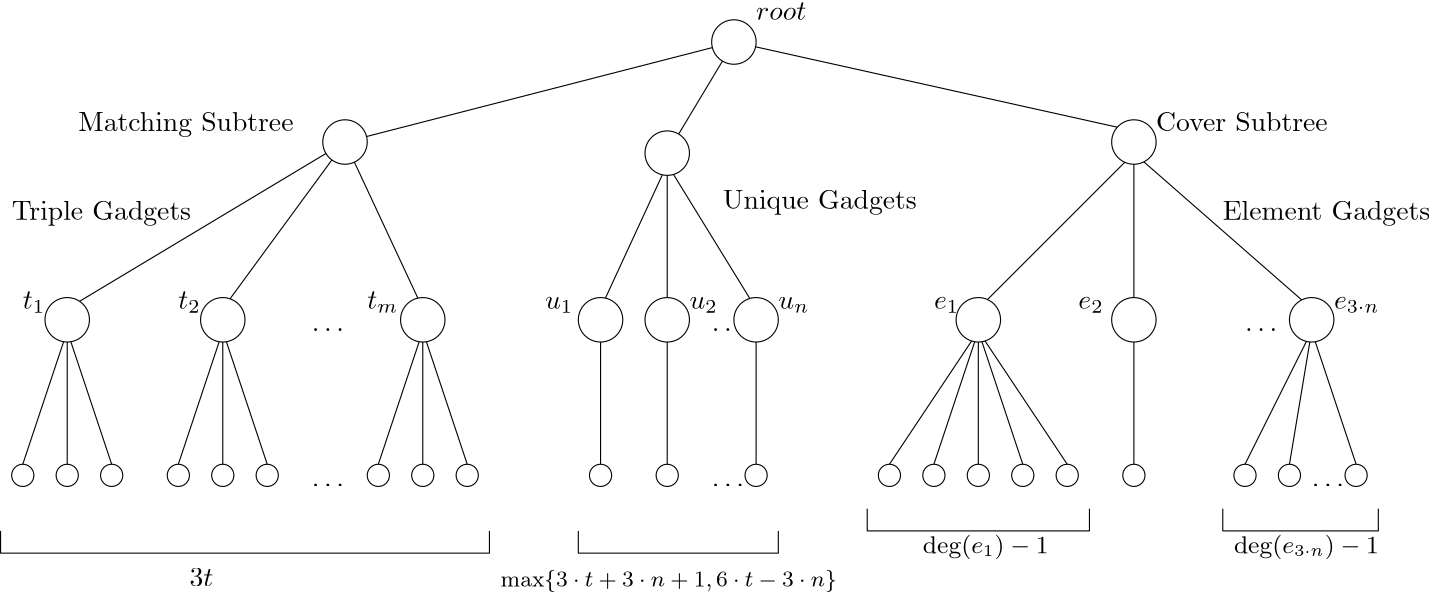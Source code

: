 <?xml version="1.0"?>
<!DOCTYPE ipe SYSTEM "ipe.dtd">
<ipe version="70005" creator="Ipe 7.1.4">
<info created="D:20151212231243" modified="D:20170517224455"/>
<ipestyle name="basic">
<symbol name="arrow/arc(spx)">
<path stroke="sym-stroke" fill="sym-stroke" pen="sym-pen">
0 0 m
-1 0.333 l
-1 -0.333 l
h
</path>
</symbol>
<symbol name="arrow/farc(spx)">
<path stroke="sym-stroke" fill="white" pen="sym-pen">
0 0 m
-1 0.333 l
-1 -0.333 l
h
</path>
</symbol>
<symbol name="mark/circle(sx)" transformations="translations">
<path fill="sym-stroke">
0.6 0 0 0.6 0 0 e
0.4 0 0 0.4 0 0 e
</path>
</symbol>
<symbol name="mark/disk(sx)" transformations="translations">
<path fill="sym-stroke">
0.6 0 0 0.6 0 0 e
</path>
</symbol>
<symbol name="mark/fdisk(sfx)" transformations="translations">
<group>
<path fill="sym-fill">
0.5 0 0 0.5 0 0 e
</path>
<path fill="sym-stroke" fillrule="eofill">
0.6 0 0 0.6 0 0 e
0.4 0 0 0.4 0 0 e
</path>
</group>
</symbol>
<symbol name="mark/box(sx)" transformations="translations">
<path fill="sym-stroke" fillrule="eofill">
-0.6 -0.6 m
0.6 -0.6 l
0.6 0.6 l
-0.6 0.6 l
h
-0.4 -0.4 m
0.4 -0.4 l
0.4 0.4 l
-0.4 0.4 l
h
</path>
</symbol>
<symbol name="mark/square(sx)" transformations="translations">
<path fill="sym-stroke">
-0.6 -0.6 m
0.6 -0.6 l
0.6 0.6 l
-0.6 0.6 l
h
</path>
</symbol>
<symbol name="mark/fsquare(sfx)" transformations="translations">
<group>
<path fill="sym-fill">
-0.5 -0.5 m
0.5 -0.5 l
0.5 0.5 l
-0.5 0.5 l
h
</path>
<path fill="sym-stroke" fillrule="eofill">
-0.6 -0.6 m
0.6 -0.6 l
0.6 0.6 l
-0.6 0.6 l
h
-0.4 -0.4 m
0.4 -0.4 l
0.4 0.4 l
-0.4 0.4 l
h
</path>
</group>
</symbol>
<symbol name="mark/cross(sx)" transformations="translations">
<group>
<path fill="sym-stroke">
-0.43 -0.57 m
0.57 0.43 l
0.43 0.57 l
-0.57 -0.43 l
h
</path>
<path fill="sym-stroke">
-0.43 0.57 m
0.57 -0.43 l
0.43 -0.57 l
-0.57 0.43 l
h
</path>
</group>
</symbol>
<symbol name="arrow/fnormal(spx)">
<path stroke="sym-stroke" fill="white" pen="sym-pen">
0 0 m
-1 0.333 l
-1 -0.333 l
h
</path>
</symbol>
<symbol name="arrow/pointed(spx)">
<path stroke="sym-stroke" fill="sym-stroke" pen="sym-pen">
0 0 m
-1 0.333 l
-0.8 0 l
-1 -0.333 l
h
</path>
</symbol>
<symbol name="arrow/fpointed(spx)">
<path stroke="sym-stroke" fill="white" pen="sym-pen">
0 0 m
-1 0.333 l
-0.8 0 l
-1 -0.333 l
h
</path>
</symbol>
<symbol name="arrow/linear(spx)">
<path stroke="sym-stroke" pen="sym-pen">
-1 0.333 m
0 0 l
-1 -0.333 l
</path>
</symbol>
<symbol name="arrow/fdouble(spx)">
<path stroke="sym-stroke" fill="white" pen="sym-pen">
0 0 m
-1 0.333 l
-1 -0.333 l
h
-1 0 m
-2 0.333 l
-2 -0.333 l
h
</path>
</symbol>
<symbol name="arrow/double(spx)">
<path stroke="sym-stroke" fill="sym-stroke" pen="sym-pen">
0 0 m
-1 0.333 l
-1 -0.333 l
h
-1 0 m
-2 0.333 l
-2 -0.333 l
h
</path>
</symbol>
<pen name="heavier" value="0.8"/>
<pen name="fat" value="1.2"/>
<pen name="ultrafat" value="2"/>
<symbolsize name="large" value="5"/>
<symbolsize name="small" value="2"/>
<symbolsize name="tiny" value="1.1"/>
<arrowsize name="large" value="10"/>
<arrowsize name="small" value="5"/>
<arrowsize name="tiny" value="3"/>
<color name="red" value="1 0 0"/>
<color name="green" value="0 1 0"/>
<color name="blue" value="0 0 1"/>
<color name="yellow" value="1 1 0"/>
<color name="orange" value="1 0.647 0"/>
<color name="gold" value="1 0.843 0"/>
<color name="purple" value="0.627 0.125 0.941"/>
<color name="gray" value="0.745"/>
<color name="brown" value="0.647 0.165 0.165"/>
<color name="navy" value="0 0 0.502"/>
<color name="pink" value="1 0.753 0.796"/>
<color name="seagreen" value="0.18 0.545 0.341"/>
<color name="turquoise" value="0.251 0.878 0.816"/>
<color name="violet" value="0.933 0.51 0.933"/>
<color name="darkblue" value="0 0 0.545"/>
<color name="darkcyan" value="0 0.545 0.545"/>
<color name="darkgray" value="0.663"/>
<color name="darkgreen" value="0 0.392 0"/>
<color name="darkmagenta" value="0.545 0 0.545"/>
<color name="darkorange" value="1 0.549 0"/>
<color name="darkred" value="0.545 0 0"/>
<color name="lightblue" value="0.678 0.847 0.902"/>
<color name="lightcyan" value="0.878 1 1"/>
<color name="lightgray" value="0.827"/>
<color name="lightgreen" value="0.565 0.933 0.565"/>
<color name="lightyellow" value="1 1 0.878"/>
<dashstyle name="dashed" value="[4] 0"/>
<dashstyle name="dotted" value="[1 3] 0"/>
<dashstyle name="dash dotted" value="[4 2 1 2] 0"/>
<dashstyle name="dash dot dotted" value="[4 2 1 2 1 2] 0"/>
<textsize name="large" value="\large"/>
<textsize name="small" value="\small"/>
<textsize name="tiny" value="\tiny"/>
<textsize name="Large" value="\Large"/>
<textsize name="LARGE" value="\LARGE"/>
<textsize name="huge" value="\huge"/>
<textsize name="Huge" value="\Huge"/>
<textsize name="footnote" value="\footnotesize"/>
<textstyle name="center" begin="\begin{center}" end="\end{center}"/>
<textstyle name="itemize" begin="\begin{itemize}" end="\end{itemize}"/>
<textstyle name="item" begin="\begin{itemize}\item{}" end="\end{itemize}"/>
<gridsize name="4 pts" value="4"/>
<gridsize name="8 pts (~3 mm)" value="8"/>
<gridsize name="16 pts (~6 mm)" value="16"/>
<gridsize name="32 pts (~12 mm)" value="32"/>
<gridsize name="10 pts (~3.5 mm)" value="10"/>
<gridsize name="20 pts (~7 mm)" value="20"/>
<gridsize name="14 pts (~5 mm)" value="14"/>
<gridsize name="28 pts (~10 mm)" value="28"/>
<gridsize name="56 pts (~20 mm)" value="56"/>
<anglesize name="90 deg" value="90"/>
<anglesize name="60 deg" value="60"/>
<anglesize name="45 deg" value="45"/>
<anglesize name="30 deg" value="30"/>
<anglesize name="22.5 deg" value="22.5"/>
<tiling name="falling" angle="-60" step="4" width="1"/>
<tiling name="rising" angle="30" step="4" width="1"/>
</ipestyle>
<page>
<layer name="alpha"/>
<view layers="alpha" active="alpha"/>
<path layer="alpha" stroke="black">
296 784 m
320 824 l
320 824 l
320 824 l
</path>
<path matrix="1 0 0 1 48 16" stroke="black">
4 0 0 4 32 652 e
</path>
<path matrix="1 0 0 1 48 16" stroke="black">
4 0 0 4 48 652 e
</path>
<path matrix="1 0 0 1 48 16" stroke="black">
4 0 0 4 16 652 e
</path>
<path matrix="1 0 0 1 104 16" stroke="black">
4 0 0 4 32 652 e
</path>
<path matrix="1 0 0 1 104 16" stroke="black">
4 0 0 4 48 652 e
</path>
<path matrix="1 0 0 1 104 16" stroke="black">
4 0 0 4 16 652 e
</path>
<path matrix="1 0 0 1 176 16" stroke="black">
4 0 0 4 32 652 e
</path>
<path matrix="1 0 0 1 176 16" stroke="black">
4 0 0 4 48 652 e
</path>
<path matrix="1 0 0 1 176 16" stroke="black">
4 0 0 4 16 652 e
</path>
<path matrix="1 0 0 1 48 16" stroke="black">
4 0 0 4 224 652 e
</path>
<path matrix="1 0 0 1 48 16" stroke="black">
4 0 0 4 248 652 e
</path>
<path matrix="1 0 0 1 48 16" stroke="black">
4 0 0 4 280 652 e
</path>
<path matrix="1 0 0 1 20 16" stroke="black">
4 0 0 4 160 772 e
</path>
<path matrix="1 0 0 1 48 16" stroke="black">
4 0 0 4 32 708 e
</path>
<path matrix="1 0 0 1 48 16" stroke="black">
4 0 0 4 88 708 e
</path>
<path matrix="1 0 0 1 48 16" stroke="black">
4 0 0 4 160 708 e
</path>
<path matrix="1 0 0 1 48 16" stroke="black">
4 0 0 4 224 708 e
</path>
<path matrix="1 0 0 1 48 16" stroke="black">
4 0 0 4 248 708 e
</path>
<path matrix="1 0 0 1 48 16" stroke="black">
4 0 0 4 280 708 e
</path>
<path matrix="1 0 0 1 48 16" stroke="black">
4 0 0 4 416 772 e
</path>
<path matrix="1 0 0 1 48 16" stroke="black">
4 0 0 4 360 708 e
</path>
<path matrix="1 0 0 1 48 16" stroke="black">
4 0 0 4 416 708 e
</path>
<path matrix="1 0 0 1 48 16" stroke="black">
4 0 0 4 480 708 e
</path>
<path matrix="1 0 0 1 48 16" stroke="black">
4 0 0 4 360 652 e
</path>
<path matrix="1 0 0 1 48 16" stroke="black">
4 0 0 4 344 652 e
</path>
<path matrix="1 0 0 1 48 16" stroke="black">
4 0 0 4 328 652 e
</path>
<path matrix="1 0 0 1 48 16" stroke="black">
4 0 0 4 376 652 e
</path>
<path matrix="1 0 0 1 48 16" stroke="black">
4 0 0 4 392 652 e
</path>
<path matrix="1 0 0 1 48 16" stroke="black">
4 0 0 4 416 652 e
</path>
<path matrix="1 0 0 1 48 16" stroke="black">
4 0 0 4 456 652 e
</path>
<path matrix="1 0 0 1 48 16" stroke="black">
4 0 0 4 472 652 e
</path>
<path matrix="1 0 0 1 48 16" stroke="black">
4 0 0 4 496 652 e
</path>
<text matrix="1 0 0 1 48 16" transformations="translations" pos="264 704" stroke="black" type="label" width="11.623" height="1.052" depth="0" valign="baseline">$\ldots$</text>
<text matrix="1 0 0 1 48 16" transformations="translations" pos="264 648" stroke="black" type="label" width="11.623" height="1.052" depth="0" valign="baseline">$\ldots$</text>
<text matrix="1 0 0 1 48 16" transformations="translations" pos="456 704" stroke="black" type="label" width="11.623" height="1.052" depth="0" valign="baseline">$\ldots$</text>
<text matrix="1 0 0 1 48 16" transformations="translations" pos="480 648" stroke="black" type="label" width="11.623" height="1.052" depth="0" valign="baseline">$\ldots$</text>
<text matrix="1 0 0 1 48 16" transformations="translations" pos="120 648" stroke="black" type="label" width="11.623" height="1.052" depth="0" valign="baseline">$\ldots$</text>
<text matrix="1 0 0 1 48 16" transformations="translations" pos="120 704" stroke="black" type="label" width="11.623" height="1.052" depth="0" valign="baseline">$\ldots$</text>
<path stroke="black">
320 824 m
180 788 l
</path>
<path matrix="1 0 0 1 48 16" stroke="black">
272 808 m
416 776 l
</path>
<path matrix="1 0 0 1 48 16" stroke="black">
416 768 m
360 712 l
</path>
<path matrix="1 0 0 1 48 16" stroke="black">
416 768 m
416 712 l
</path>
<path matrix="1 0 0 1 48 16" stroke="black">
416 768 m
480 712 l
</path>
<path matrix="1 0 0 1 48 16" stroke="black">
480 704 m
456 656 l
</path>
<path matrix="1 0 0 1 48 16" stroke="black">
480 704 m
472 656 l
</path>
<path matrix="1 0 0 1 48 16" stroke="black">
480 704 m
496 656 l
</path>
<path matrix="1 0 0 1 48 16" stroke="black">
416 704 m
416 656 l
</path>
<path matrix="1 0 0 1 48 16" stroke="black">
360 704 m
392 656 l
</path>
<path matrix="1 0 0 1 48 16" stroke="black">
360 704 m
376 656 l
</path>
<path matrix="1 0 0 1 48 16" stroke="black">
360 704 m
360 656 l
</path>
<path matrix="1 0 0 1 48 16" stroke="black">
360 704 m
344 656 l
</path>
<path matrix="1 0 0 1 48 16" stroke="black">
360 704 m
328 656 l
</path>
<path stroke="black">
296 780 m
272 728 l
</path>
<path stroke="black">
296 780 m
296 728 l
</path>
<path stroke="black">
296 780 m
328 728 l
</path>
<path matrix="1 0 0 1 48 16" stroke="black">
224 704 m
224 656 l
</path>
<path matrix="1 0 0 1 48 16" stroke="black">
248 704 m
248 656 l
</path>
<path matrix="1 0 0 1 48 16" stroke="black">
280 704 m
280 656 l
</path>
<path stroke="black">
180 788 m
208 728 l
</path>
<path matrix="1 0 0 1 48 16" stroke="black">
160 704 m
176 656 l
</path>
<path matrix="1 0 0 1 48 16" stroke="black">
160 704 m
160 656 l
</path>
<path matrix="1 0 0 1 48 16" stroke="black">
160 704 m
144 656 l
</path>
<path stroke="black">
180 788 m
136 728 l
</path>
<path stroke="black">
180 788 m
80 728 l
</path>
<path matrix="1 0 0 1 48 16" stroke="black">
32 704 m
16 656 l
</path>
<path matrix="1 0 0 1 48 16" stroke="black">
32 704 m
32 656 l
</path>
<path matrix="1 0 0 1 48 16" stroke="black">
32 704 m
48 656 l
</path>
<path matrix="1 0 0 1 48 16" stroke="black">
88 704 m
72 656 l
</path>
<path matrix="1 0 0 1 48 16" stroke="black">
88 704 m
88 656 l
</path>
<path matrix="1 0 0 1 48 16" stroke="black">
88 704 m
104 656 l
</path>
<text matrix="1 0 0 1 36 4" transformations="translations" pos="88 624" stroke="black" type="label" width="8.579" height="6.42" depth="0" valign="baseline">$3t$</text>
<text matrix="1 0 0 1 12 0" transformations="translations" pos="376 640" stroke="black" type="label" width="45.3" height="6.726" depth="2.24" valign="baseline" size="small">deg$(e_1)-1$</text>
<text matrix="1 0 0 1 124 0" transformations="translations" pos="376 640" stroke="black" type="label" width="52.17" height="6.726" depth="2.24" valign="baseline" size="small">deg$(e_{3\cdot n})-1$</text>
<text transformations="translations" pos="64 728" stroke="black" type="label" width="8.067" height="6.132" depth="1.49" valign="baseline">$t_1$</text>
<text transformations="translations" pos="120 728" stroke="black" type="label" width="8.067" height="6.132" depth="1.49" valign="baseline">$t_2$</text>
<text matrix="1 0 0 1 -4 0" transformations="translations" pos="192 728" stroke="black" type="label" width="11.165" height="6.132" depth="1.49" valign="baseline">$t_m$</text>
<text matrix="1 0 0 1 -28 0" transformations="translations" pos="280 728" stroke="black" type="label" width="10.173" height="4.294" depth="1.49" valign="baseline">$u_1$</text>
<text transformations="translations" pos="304 728" stroke="black" type="label" width="10.173" height="4.294" depth="1.49" valign="baseline">$u_2$</text>
<text transformations="translations" pos="336 728" stroke="black" type="label" width="11.126" height="4.294" depth="1.49" valign="baseline">$u_n$</text>
<text transformations="translations" pos="392 728" stroke="black" type="label" width="9.108" height="4.294" depth="1.49" valign="baseline">$e_1$</text>
<text matrix="1 0 0 1 -4 0" transformations="translations" pos="448 728" stroke="black" type="label" width="9.108" height="4.294" depth="1.49" valign="baseline">$e_2$</text>
<text transformations="translations" pos="536 728" stroke="black" type="label" width="16.399" height="4.294" depth="1.49" valign="baseline">$e_{3\cdot n}$</text>
<text transformations="translations" pos="328 832" stroke="black" type="label" width="18.027" height="6.128" depth="0" valign="baseline">$root$</text>
<text matrix="1 0 0 1 -52 0" transformations="translations" pos="136 792" stroke="black" type="label" width="77.515" height="6.926" depth="1.93" valign="baseline">Matching Subtree</text>
<text transformations="translations" pos="472 792" stroke="black" type="label" width="61.768" height="6.918" depth="0" valign="baseline">Cover Subtree</text>
<path stroke="black">
56 648 m
56 640 l
232 640 l
232 648 l
</path>
<path stroke="black">
264 648 m
264 640 l
336 640 l
336 648 l
</path>
<path stroke="black">
368 656 m
368 648 l
448 648 l
448 656 l
</path>
<path stroke="black">
496 656 m
496 648 l
552 648 l
552 656 l
</path>
<text matrix="1 0 0 1 12 16" transformations="translations" pos="48 744" stroke="black" type="label" width="64.633" height="6.926" depth="1.93" valign="baseline">Triple Gadgets</text>
<text matrix="1 0 0 1 12 20" transformations="translations" pos="304 744" stroke="black" type="label" width="69.863" height="6.926" depth="1.93" valign="baseline">Unique Gadgets</text>
<text matrix="1 0 0 1 -24 16" transformations="translations" pos="520 744" stroke="black" type="label" width="74.706" height="6.926" depth="1.93" valign="baseline">Element Gadgets</text>
<path matrix="2 0 0 2 -224 -800" stroke="black" fill="1">
4 0 0 4 272 812 e
</path>
<path matrix="2 0 0 2 -364 -836" stroke="black" fill="1">
4 0 0 4 272 812 e
</path>
<path matrix="2 0 0 2 -464 -900" stroke="black" fill="1">
4 0 0 4 272 812 e
</path>
<path matrix="2 0 0 2 -408 -900" stroke="black" fill="1">
4 0 0 4 272 812 e
</path>
<path matrix="2 0 0 2 -336 -900" stroke="black" fill="1">
4 0 0 4 272 812 e
</path>
<path matrix="2 0 0 2 -272 -900" stroke="black" fill="1">
4 0 0 4 272 812 e
</path>
<path matrix="2 0 0 2 -248 -900" stroke="black" fill="1">
4 0 0 4 272 812 e
</path>
<path matrix="2 0 0 2 -216 -900" stroke="black" fill="1">
4 0 0 4 272 812 e
</path>
<path matrix="2 0 0 2 -80 -836" stroke="black" fill="1">
4 0 0 4 272 812 e
</path>
<path matrix="2 0 0 2 -16 -900" stroke="black" fill="1">
4 0 0 4 272 812 e
</path>
<path matrix="2 0 0 2 -80 -900" stroke="black" fill="1">
4 0 0 4 272 812 e
</path>
<path matrix="2 0 0 2 -136 -900" stroke="black" fill="1">
4 0 0 4 272 812 e
</path>
<path matrix="2 0 0 2 -248 -840" stroke="black" fill="1">
4 0 0 4 272 812 e
</path>
<text matrix="1 0 0 1 -52 0" transformations="translations" pos="288 628" stroke="black" type="label" width="121.071" height="5.98" depth="1.99" valign="baseline" size="footnote">$\max\{3\cdot t + 3\cdot n + 1, 6\cdot t - 3\cdot n\}$</text>
</page>
</ipe>

